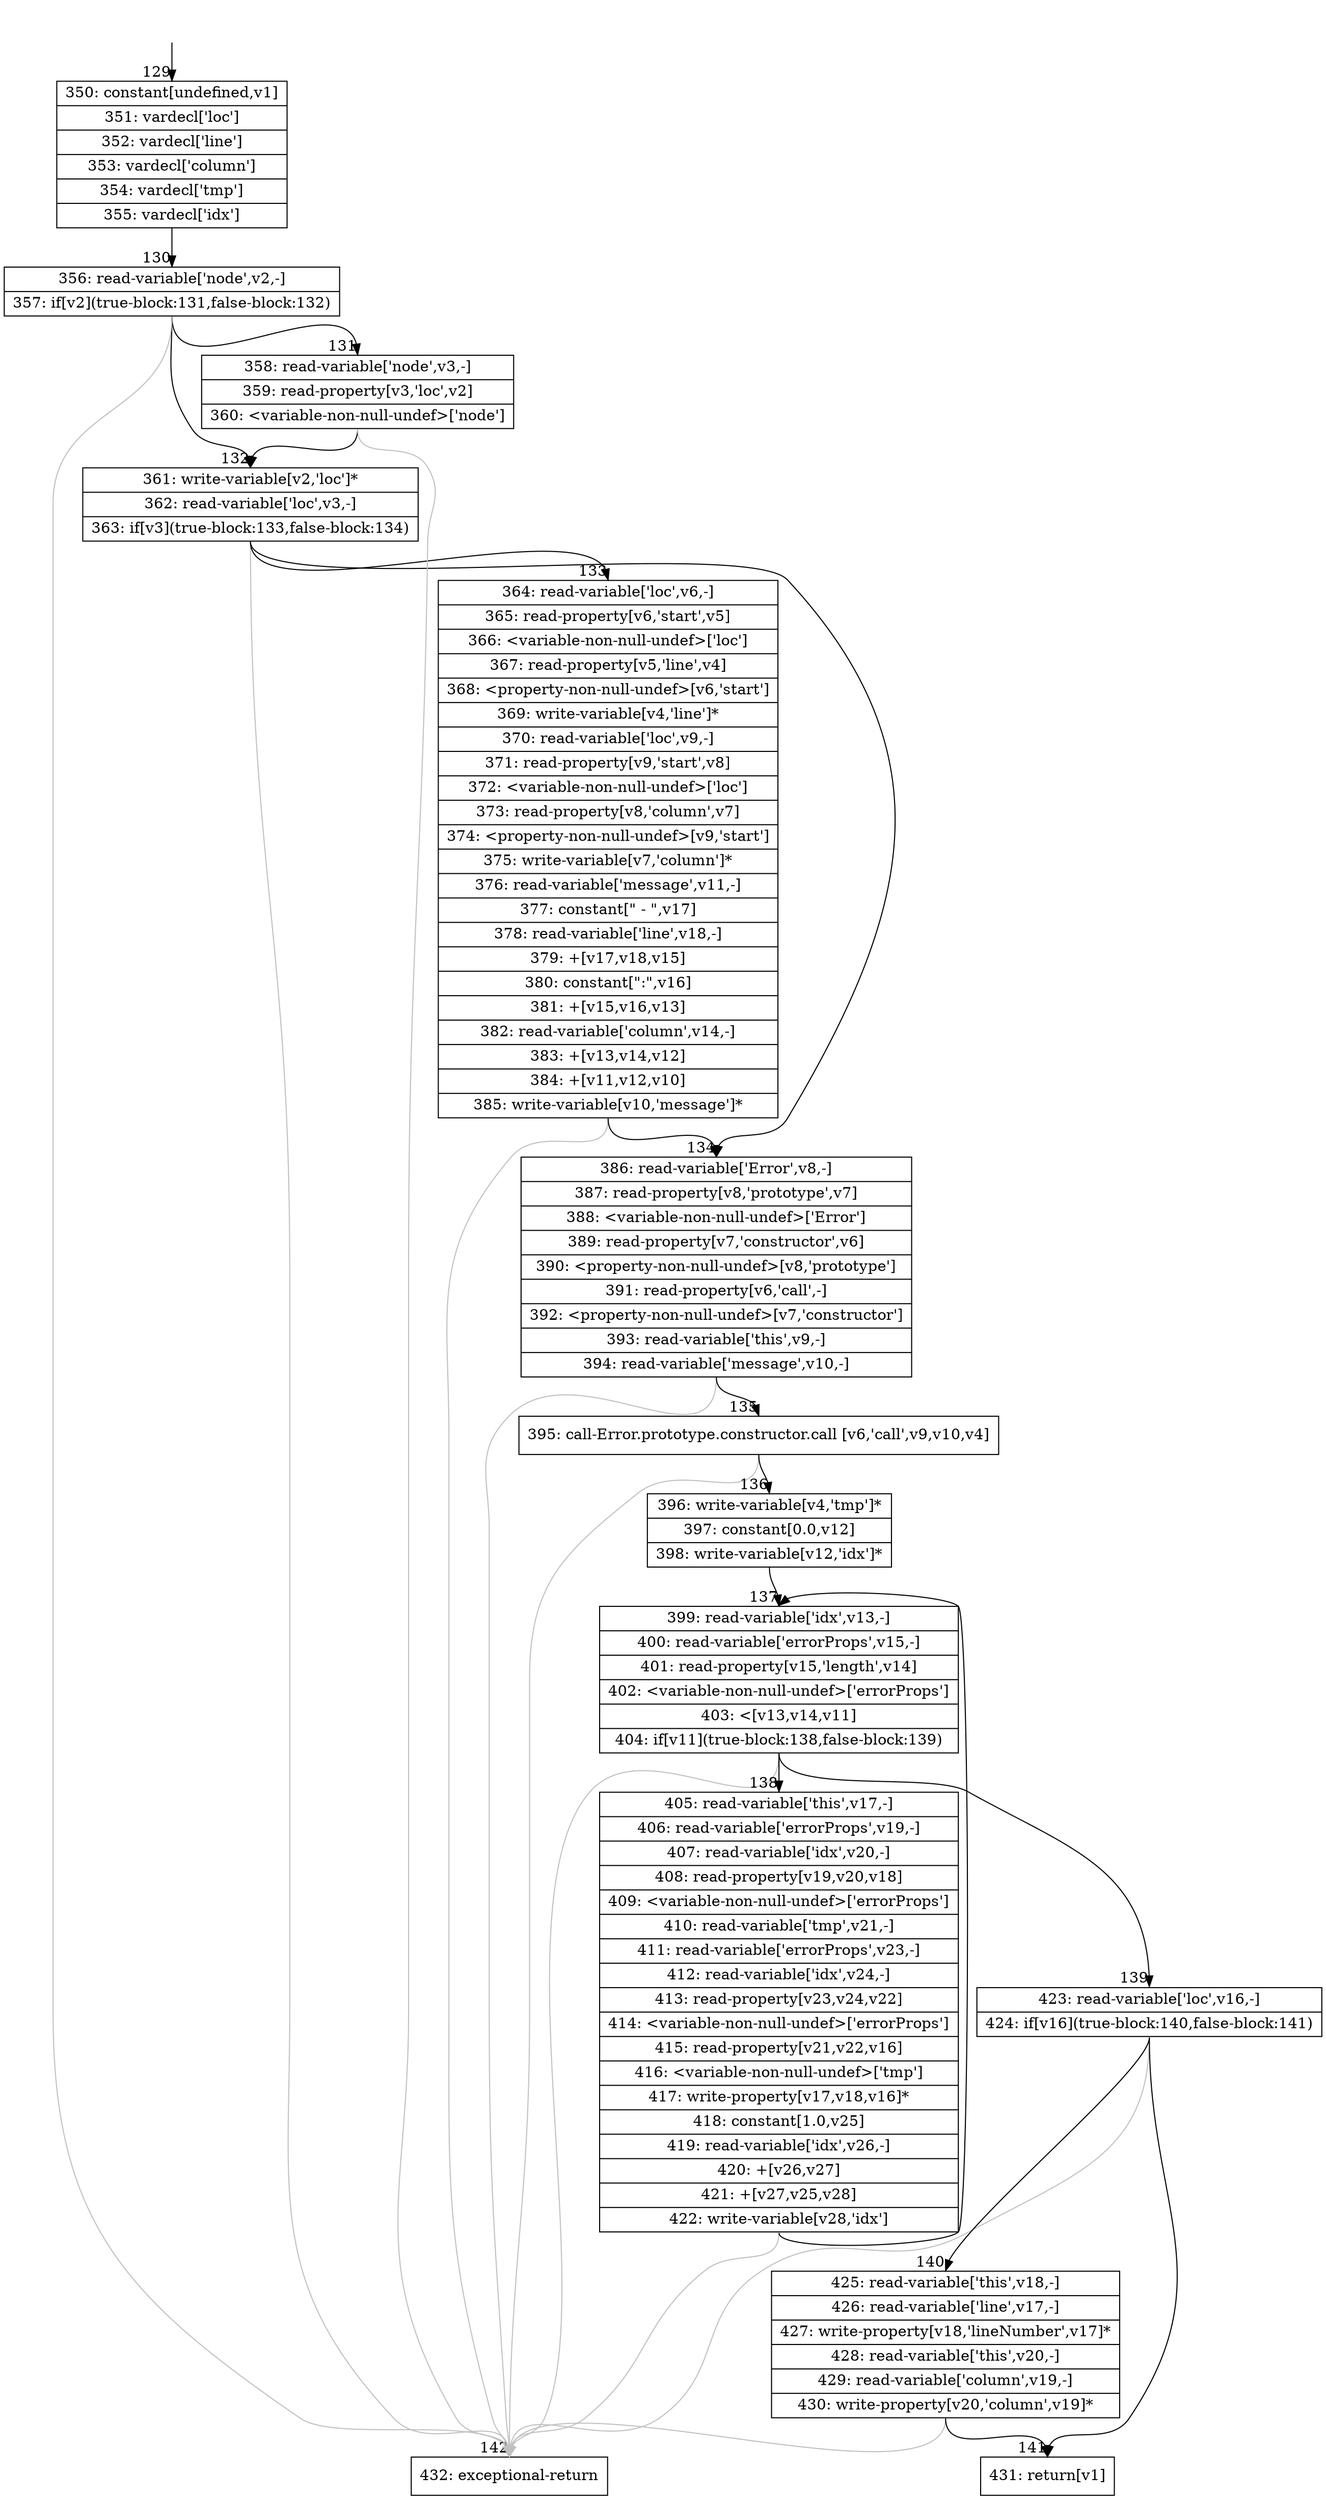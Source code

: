 digraph {
rankdir="TD"
BB_entry15[shape=none,label=""];
BB_entry15 -> BB129 [tailport=s, headport=n, headlabel="    129"]
BB129 [shape=record label="{350: constant[undefined,v1]|351: vardecl['loc']|352: vardecl['line']|353: vardecl['column']|354: vardecl['tmp']|355: vardecl['idx']}" ] 
BB129 -> BB130 [tailport=s, headport=n, headlabel="      130"]
BB130 [shape=record label="{356: read-variable['node',v2,-]|357: if[v2](true-block:131,false-block:132)}" ] 
BB130 -> BB132 [tailport=s, headport=n, headlabel="      132"]
BB130 -> BB131 [tailport=s, headport=n, headlabel="      131"]
BB130 -> BB142 [tailport=s, headport=n, color=gray, headlabel="      142"]
BB131 [shape=record label="{358: read-variable['node',v3,-]|359: read-property[v3,'loc',v2]|360: \<variable-non-null-undef\>['node']}" ] 
BB131 -> BB132 [tailport=s, headport=n]
BB131 -> BB142 [tailport=s, headport=n, color=gray]
BB132 [shape=record label="{361: write-variable[v2,'loc']*|362: read-variable['loc',v3,-]|363: if[v3](true-block:133,false-block:134)}" ] 
BB132 -> BB133 [tailport=s, headport=n, headlabel="      133"]
BB132 -> BB134 [tailport=s, headport=n, headlabel="      134"]
BB132 -> BB142 [tailport=s, headport=n, color=gray]
BB133 [shape=record label="{364: read-variable['loc',v6,-]|365: read-property[v6,'start',v5]|366: \<variable-non-null-undef\>['loc']|367: read-property[v5,'line',v4]|368: \<property-non-null-undef\>[v6,'start']|369: write-variable[v4,'line']*|370: read-variable['loc',v9,-]|371: read-property[v9,'start',v8]|372: \<variable-non-null-undef\>['loc']|373: read-property[v8,'column',v7]|374: \<property-non-null-undef\>[v9,'start']|375: write-variable[v7,'column']*|376: read-variable['message',v11,-]|377: constant[\" - \",v17]|378: read-variable['line',v18,-]|379: +[v17,v18,v15]|380: constant[\":\",v16]|381: +[v15,v16,v13]|382: read-variable['column',v14,-]|383: +[v13,v14,v12]|384: +[v11,v12,v10]|385: write-variable[v10,'message']*}" ] 
BB133 -> BB134 [tailport=s, headport=n]
BB133 -> BB142 [tailport=s, headport=n, color=gray]
BB134 [shape=record label="{386: read-variable['Error',v8,-]|387: read-property[v8,'prototype',v7]|388: \<variable-non-null-undef\>['Error']|389: read-property[v7,'constructor',v6]|390: \<property-non-null-undef\>[v8,'prototype']|391: read-property[v6,'call',-]|392: \<property-non-null-undef\>[v7,'constructor']|393: read-variable['this',v9,-]|394: read-variable['message',v10,-]}" ] 
BB134 -> BB135 [tailport=s, headport=n, headlabel="      135"]
BB134 -> BB142 [tailport=s, headport=n, color=gray]
BB135 [shape=record label="{395: call-Error.prototype.constructor.call [v6,'call',v9,v10,v4]}" ] 
BB135 -> BB136 [tailport=s, headport=n, headlabel="      136"]
BB135 -> BB142 [tailport=s, headport=n, color=gray]
BB136 [shape=record label="{396: write-variable[v4,'tmp']*|397: constant[0.0,v12]|398: write-variable[v12,'idx']*}" ] 
BB136 -> BB137 [tailport=s, headport=n, headlabel="      137"]
BB137 [shape=record label="{399: read-variable['idx',v13,-]|400: read-variable['errorProps',v15,-]|401: read-property[v15,'length',v14]|402: \<variable-non-null-undef\>['errorProps']|403: \<[v13,v14,v11]|404: if[v11](true-block:138,false-block:139)}" ] 
BB137 -> BB138 [tailport=s, headport=n, headlabel="      138"]
BB137 -> BB139 [tailport=s, headport=n, headlabel="      139"]
BB137 -> BB142 [tailport=s, headport=n, color=gray]
BB138 [shape=record label="{405: read-variable['this',v17,-]|406: read-variable['errorProps',v19,-]|407: read-variable['idx',v20,-]|408: read-property[v19,v20,v18]|409: \<variable-non-null-undef\>['errorProps']|410: read-variable['tmp',v21,-]|411: read-variable['errorProps',v23,-]|412: read-variable['idx',v24,-]|413: read-property[v23,v24,v22]|414: \<variable-non-null-undef\>['errorProps']|415: read-property[v21,v22,v16]|416: \<variable-non-null-undef\>['tmp']|417: write-property[v17,v18,v16]*|418: constant[1.0,v25]|419: read-variable['idx',v26,-]|420: +[v26,v27]|421: +[v27,v25,v28]|422: write-variable[v28,'idx']}" ] 
BB138 -> BB137 [tailport=s, headport=n]
BB138 -> BB142 [tailport=s, headport=n, color=gray]
BB139 [shape=record label="{423: read-variable['loc',v16,-]|424: if[v16](true-block:140,false-block:141)}" ] 
BB139 -> BB140 [tailport=s, headport=n, headlabel="      140"]
BB139 -> BB141 [tailport=s, headport=n, headlabel="      141"]
BB139 -> BB142 [tailport=s, headport=n, color=gray]
BB140 [shape=record label="{425: read-variable['this',v18,-]|426: read-variable['line',v17,-]|427: write-property[v18,'lineNumber',v17]*|428: read-variable['this',v20,-]|429: read-variable['column',v19,-]|430: write-property[v20,'column',v19]*}" ] 
BB140 -> BB141 [tailport=s, headport=n]
BB140 -> BB142 [tailport=s, headport=n, color=gray]
BB141 [shape=record label="{431: return[v1]}" ] 
BB142 [shape=record label="{432: exceptional-return}" ] 
//#$~ 171
}
